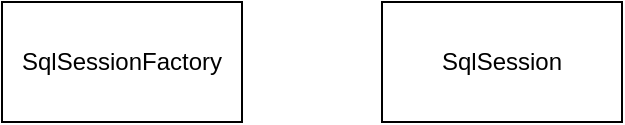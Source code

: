 <mxfile version="14.0.1" type="github" pages="2">
  <diagram name="流程图" id="74e2e168-ea6b-b213-b513-2b3c1d86103e">
    <mxGraphModel dx="1058" dy="762" grid="1" gridSize="10" guides="1" tooltips="1" connect="1" arrows="1" fold="1" page="1" pageScale="1" pageWidth="1100" pageHeight="850" background="#ffffff" math="0" shadow="0">
      <root>
        <mxCell id="0" />
        <mxCell id="1" parent="0" />
        <mxCell id="uLat98R6qpUOMgYXG1jS-1" value="SqlSessionFactory" style="rounded=0;whiteSpace=wrap;html=1;" parent="1" vertex="1">
          <mxGeometry x="220" y="70" width="120" height="60" as="geometry" />
        </mxCell>
        <mxCell id="uLat98R6qpUOMgYXG1jS-2" value="SqlSession" style="rounded=0;whiteSpace=wrap;html=1;" parent="1" vertex="1">
          <mxGeometry x="410" y="70" width="120" height="60" as="geometry" />
        </mxCell>
      </root>
    </mxGraphModel>
  </diagram>
  <diagram id="Hm-bF_i7KY-_KWz6gchx" name="Page-2">
    <mxGraphModel dx="1058" dy="762" grid="1" gridSize="10" guides="1" tooltips="1" connect="1" arrows="1" fold="1" page="1" pageScale="1" pageWidth="827" pageHeight="1169" math="0" shadow="0">
      <root>
        <mxCell id="2RSqPIs09iXyiuye2jlH-0" />
        <mxCell id="2RSqPIs09iXyiuye2jlH-1" parent="2RSqPIs09iXyiuye2jlH-0" />
      </root>
    </mxGraphModel>
  </diagram>
</mxfile>
